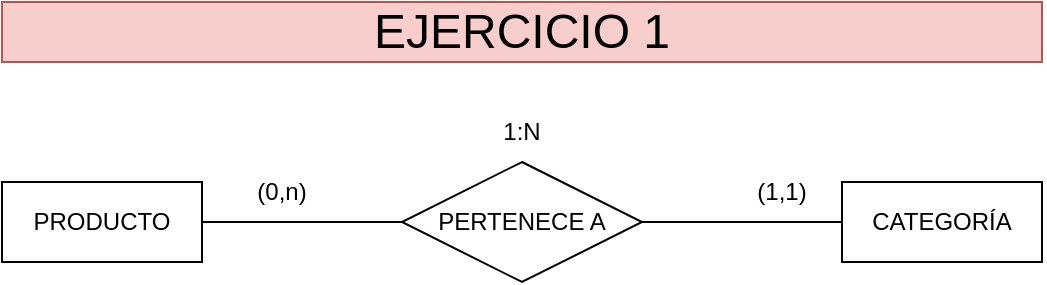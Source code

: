 <mxfile version="21.8.2" type="google" pages="10">
  <diagram id="R2lEEEUBdFMjLlhIrx00" name="Ej1">
    <mxGraphModel grid="1" page="1" gridSize="10" guides="1" tooltips="1" connect="1" arrows="1" fold="1" pageScale="1" pageWidth="850" pageHeight="1100" math="0" shadow="0" extFonts="Permanent Marker^https://fonts.googleapis.com/css?family=Permanent+Marker">
      <root>
        <mxCell id="0" />
        <mxCell id="1" parent="0" />
        <mxCell id="T0YzhQeVcw7gld76R3vI-1" value="PRODUCTO" style="whiteSpace=wrap;html=1;align=center;" vertex="1" parent="1">
          <mxGeometry x="80" y="100" width="100" height="40" as="geometry" />
        </mxCell>
        <mxCell id="T0YzhQeVcw7gld76R3vI-3" value="PERTENECE A" style="shape=rhombus;perimeter=rhombusPerimeter;whiteSpace=wrap;html=1;align=center;" vertex="1" parent="1">
          <mxGeometry x="280" y="90" width="120" height="60" as="geometry" />
        </mxCell>
        <mxCell id="T0YzhQeVcw7gld76R3vI-6" value="" style="endArrow=none;html=1;rounded=0;exitX=1;exitY=0.5;exitDx=0;exitDy=0;entryX=0;entryY=0.5;entryDx=0;entryDy=0;" edge="1" parent="1" source="T0YzhQeVcw7gld76R3vI-1" target="T0YzhQeVcw7gld76R3vI-3">
          <mxGeometry relative="1" as="geometry">
            <mxPoint x="300" y="240" as="sourcePoint" />
            <mxPoint x="460" y="240" as="targetPoint" />
          </mxGeometry>
        </mxCell>
        <mxCell id="T0YzhQeVcw7gld76R3vI-7" value="" style="endArrow=none;html=1;rounded=0;" edge="1" parent="1" source="T0YzhQeVcw7gld76R3vI-4">
          <mxGeometry relative="1" as="geometry">
            <mxPoint x="400" y="120" as="sourcePoint" />
            <mxPoint x="560" y="120" as="targetPoint" />
          </mxGeometry>
        </mxCell>
        <mxCell id="T0YzhQeVcw7gld76R3vI-9" value="" style="endArrow=none;html=1;rounded=0;" edge="1" parent="1" target="T0YzhQeVcw7gld76R3vI-4">
          <mxGeometry relative="1" as="geometry">
            <mxPoint x="400" y="120" as="sourcePoint" />
            <mxPoint x="560" y="120" as="targetPoint" />
          </mxGeometry>
        </mxCell>
        <mxCell id="T0YzhQeVcw7gld76R3vI-4" value="CATEGORÍA" style="whiteSpace=wrap;html=1;align=center;" vertex="1" parent="1">
          <mxGeometry x="500" y="100" width="100" height="40" as="geometry" />
        </mxCell>
        <mxCell id="T0YzhQeVcw7gld76R3vI-11" value="(0,n)" style="text;html=1;strokeColor=none;fillColor=none;align=center;verticalAlign=middle;whiteSpace=wrap;rounded=0;" vertex="1" parent="1">
          <mxGeometry x="190" y="90" width="60" height="30" as="geometry" />
        </mxCell>
        <mxCell id="T0YzhQeVcw7gld76R3vI-12" value="(1,1)" style="text;html=1;strokeColor=none;fillColor=none;align=center;verticalAlign=middle;whiteSpace=wrap;rounded=0;" vertex="1" parent="1">
          <mxGeometry x="440" y="90" width="60" height="30" as="geometry" />
        </mxCell>
        <mxCell id="T0YzhQeVcw7gld76R3vI-13" value="1:N" style="text;html=1;strokeColor=none;fillColor=none;align=center;verticalAlign=middle;whiteSpace=wrap;rounded=0;" vertex="1" parent="1">
          <mxGeometry x="310" y="60" width="60" height="30" as="geometry" />
        </mxCell>
        <mxCell id="T0YzhQeVcw7gld76R3vI-14" value="EJERCICIO 1" style="text;html=1;strokeColor=#b85450;fillColor=#f8cecc;align=center;verticalAlign=middle;whiteSpace=wrap;rounded=0;fontSize=24;labelBackgroundColor=none;" vertex="1" parent="1">
          <mxGeometry x="80" y="10" width="520" height="30" as="geometry" />
        </mxCell>
      </root>
    </mxGraphModel>
  </diagram>
  <diagram id="kf1LBM9fdDloio4_IeNk" name="Ej2">
    <mxGraphModel grid="1" page="1" gridSize="10" guides="1" tooltips="1" connect="1" arrows="1" fold="1" pageScale="1" pageWidth="827" pageHeight="1169" math="0" shadow="0">
      <root>
        <mxCell id="0" />
        <mxCell id="1" parent="0" />
        <mxCell id="PEol_CTeVpzqgmb5g38t-1" value="PÁGINA WEB" style="whiteSpace=wrap;html=1;align=center;" vertex="1" parent="1">
          <mxGeometry x="80" y="100" width="100" height="40" as="geometry" />
        </mxCell>
        <mxCell id="PEol_CTeVpzqgmb5g38t-2" value="CONTIENE" style="shape=rhombus;perimeter=rhombusPerimeter;whiteSpace=wrap;html=1;align=center;" vertex="1" parent="1">
          <mxGeometry x="280" y="90" width="120" height="60" as="geometry" />
        </mxCell>
        <mxCell id="PEol_CTeVpzqgmb5g38t-3" value="" style="endArrow=none;html=1;rounded=0;exitX=1;exitY=0.5;exitDx=0;exitDy=0;entryX=0;entryY=0.5;entryDx=0;entryDy=0;" edge="1" parent="1" source="PEol_CTeVpzqgmb5g38t-1" target="PEol_CTeVpzqgmb5g38t-2">
          <mxGeometry relative="1" as="geometry">
            <mxPoint x="300" y="240" as="sourcePoint" />
            <mxPoint x="460" y="240" as="targetPoint" />
          </mxGeometry>
        </mxCell>
        <mxCell id="PEol_CTeVpzqgmb5g38t-4" value="" style="endArrow=none;html=1;rounded=0;" edge="1" parent="1" source="PEol_CTeVpzqgmb5g38t-6">
          <mxGeometry relative="1" as="geometry">
            <mxPoint x="400" y="120" as="sourcePoint" />
            <mxPoint x="560" y="120" as="targetPoint" />
          </mxGeometry>
        </mxCell>
        <mxCell id="PEol_CTeVpzqgmb5g38t-5" value="" style="endArrow=none;html=1;rounded=0;" edge="1" parent="1" target="PEol_CTeVpzqgmb5g38t-6">
          <mxGeometry relative="1" as="geometry">
            <mxPoint x="400" y="120" as="sourcePoint" />
            <mxPoint x="560" y="120" as="targetPoint" />
          </mxGeometry>
        </mxCell>
        <mxCell id="PEol_CTeVpzqgmb5g38t-6" value="CONTROL" style="whiteSpace=wrap;html=1;align=center;" vertex="1" parent="1">
          <mxGeometry x="500" y="100" width="100" height="40" as="geometry" />
        </mxCell>
        <mxCell id="PEol_CTeVpzqgmb5g38t-7" value="(0,n)" style="text;html=1;strokeColor=none;fillColor=none;align=center;verticalAlign=middle;whiteSpace=wrap;rounded=0;" vertex="1" parent="1">
          <mxGeometry x="190" y="90" width="60" height="30" as="geometry" />
        </mxCell>
        <mxCell id="PEol_CTeVpzqgmb5g38t-8" value="(1, n)" style="text;html=1;strokeColor=none;fillColor=none;align=center;verticalAlign=middle;whiteSpace=wrap;rounded=0;" vertex="1" parent="1">
          <mxGeometry x="440" y="90" width="60" height="30" as="geometry" />
        </mxCell>
        <mxCell id="PEol_CTeVpzqgmb5g38t-9" value="N:M" style="text;html=1;strokeColor=none;fillColor=none;align=center;verticalAlign=middle;whiteSpace=wrap;rounded=0;" vertex="1" parent="1">
          <mxGeometry x="310" y="60" width="60" height="30" as="geometry" />
        </mxCell>
        <mxCell id="PEol_CTeVpzqgmb5g38t-10" value="EJERCICIO 2" style="text;html=1;strokeColor=#b85450;fillColor=#f8cecc;align=center;verticalAlign=middle;whiteSpace=wrap;rounded=0;fontSize=24;labelBackgroundColor=none;" vertex="1" parent="1">
          <mxGeometry x="80" y="10" width="520" height="30" as="geometry" />
        </mxCell>
      </root>
    </mxGraphModel>
  </diagram>
  <diagram name="Ej3" id="khN6Kx_j2gtt58QklNHD">
    <mxGraphModel grid="1" page="1" gridSize="10" guides="1" tooltips="1" connect="1" arrows="1" fold="1" pageScale="1" pageWidth="827" pageHeight="1169" math="0" shadow="0">
      <root>
        <mxCell id="RSZ0ovc7D0KrbSbEjVGP-0" />
        <mxCell id="RSZ0ovc7D0KrbSbEjVGP-1" parent="RSZ0ovc7D0KrbSbEjVGP-0" />
        <mxCell id="RSZ0ovc7D0KrbSbEjVGP-2" value="CLIENTE" style="whiteSpace=wrap;html=1;align=center;" vertex="1" parent="RSZ0ovc7D0KrbSbEjVGP-1">
          <mxGeometry x="80" y="100" width="100" height="40" as="geometry" />
        </mxCell>
        <mxCell id="RSZ0ovc7D0KrbSbEjVGP-3" value="ES &lt;br&gt;REPRESENTADO" style="shape=rhombus;perimeter=rhombusPerimeter;whiteSpace=wrap;html=1;align=center;" vertex="1" parent="RSZ0ovc7D0KrbSbEjVGP-1">
          <mxGeometry x="240" y="90" width="140" height="60" as="geometry" />
        </mxCell>
        <mxCell id="RSZ0ovc7D0KrbSbEjVGP-4" value="" style="endArrow=none;html=1;rounded=0;exitX=1;exitY=0.5;exitDx=0;exitDy=0;entryX=0;entryY=0.5;entryDx=0;entryDy=0;" edge="1" parent="RSZ0ovc7D0KrbSbEjVGP-1" source="RSZ0ovc7D0KrbSbEjVGP-2" target="RSZ0ovc7D0KrbSbEjVGP-3">
          <mxGeometry relative="1" as="geometry">
            <mxPoint x="300" y="240" as="sourcePoint" />
            <mxPoint x="460" y="240" as="targetPoint" />
          </mxGeometry>
        </mxCell>
        <mxCell id="RSZ0ovc7D0KrbSbEjVGP-5" value="" style="endArrow=none;html=1;rounded=0;" edge="1" parent="RSZ0ovc7D0KrbSbEjVGP-1" source="RSZ0ovc7D0KrbSbEjVGP-7">
          <mxGeometry relative="1" as="geometry">
            <mxPoint x="360" y="120" as="sourcePoint" />
            <mxPoint x="520" y="120" as="targetPoint" />
          </mxGeometry>
        </mxCell>
        <mxCell id="RSZ0ovc7D0KrbSbEjVGP-6" value="" style="endArrow=none;html=1;rounded=0;" edge="1" parent="RSZ0ovc7D0KrbSbEjVGP-1" target="RSZ0ovc7D0KrbSbEjVGP-7">
          <mxGeometry relative="1" as="geometry">
            <mxPoint x="380" y="120" as="sourcePoint" />
            <mxPoint x="520" y="120" as="targetPoint" />
          </mxGeometry>
        </mxCell>
        <mxCell id="RSZ0ovc7D0KrbSbEjVGP-7" value="REPRESENTANTE" style="whiteSpace=wrap;html=1;align=center;" vertex="1" parent="RSZ0ovc7D0KrbSbEjVGP-1">
          <mxGeometry x="465" y="100" width="130" height="40" as="geometry" />
        </mxCell>
        <mxCell id="RSZ0ovc7D0KrbSbEjVGP-8" value="(0,n)" style="text;html=1;strokeColor=none;fillColor=none;align=center;verticalAlign=middle;whiteSpace=wrap;rounded=0;" vertex="1" parent="RSZ0ovc7D0KrbSbEjVGP-1">
          <mxGeometry x="180" y="90" width="60" height="30" as="geometry" />
        </mxCell>
        <mxCell id="RSZ0ovc7D0KrbSbEjVGP-9" value="(1,1)" style="text;html=1;strokeColor=none;fillColor=none;align=center;verticalAlign=middle;whiteSpace=wrap;rounded=0;" vertex="1" parent="RSZ0ovc7D0KrbSbEjVGP-1">
          <mxGeometry x="414" y="90" width="60" height="30" as="geometry" />
        </mxCell>
        <mxCell id="RSZ0ovc7D0KrbSbEjVGP-10" value="1:N" style="text;html=1;strokeColor=none;fillColor=none;align=center;verticalAlign=middle;whiteSpace=wrap;rounded=0;" vertex="1" parent="RSZ0ovc7D0KrbSbEjVGP-1">
          <mxGeometry x="280" y="60" width="60" height="30" as="geometry" />
        </mxCell>
        <mxCell id="RSZ0ovc7D0KrbSbEjVGP-11" value="EJERCICIO 3" style="text;html=1;strokeColor=#b85450;fillColor=#f8cecc;align=center;verticalAlign=middle;whiteSpace=wrap;rounded=0;fontSize=24;labelBackgroundColor=none;" vertex="1" parent="RSZ0ovc7D0KrbSbEjVGP-1">
          <mxGeometry x="80" y="10" width="520" height="30" as="geometry" />
        </mxCell>
        <mxCell id="1UkT6gYwrXLB6jSdkRjY-0" value="REALIZA" style="shape=rhombus;perimeter=rhombusPerimeter;whiteSpace=wrap;html=1;align=center;" vertex="1" parent="RSZ0ovc7D0KrbSbEjVGP-1">
          <mxGeometry x="350" y="200" width="140" height="60" as="geometry" />
        </mxCell>
        <mxCell id="1UkT6gYwrXLB6jSdkRjY-3" value="" style="endArrow=none;html=1;rounded=0;exitX=0.5;exitY=1;exitDx=0;exitDy=0;entryX=0.5;entryY=0;entryDx=0;entryDy=0;" edge="1" parent="RSZ0ovc7D0KrbSbEjVGP-1" source="RSZ0ovc7D0KrbSbEjVGP-7" target="1UkT6gYwrXLB6jSdkRjY-0">
          <mxGeometry relative="1" as="geometry">
            <mxPoint x="260" y="240" as="sourcePoint" />
            <mxPoint x="420" y="240" as="targetPoint" />
          </mxGeometry>
        </mxCell>
        <mxCell id="1UkT6gYwrXLB6jSdkRjY-4" value="PEDIDO" style="whiteSpace=wrap;html=1;align=center;" vertex="1" parent="RSZ0ovc7D0KrbSbEjVGP-1">
          <mxGeometry x="370" y="330" width="100" height="40" as="geometry" />
        </mxCell>
        <mxCell id="1UkT6gYwrXLB6jSdkRjY-5" value="" style="endArrow=none;html=1;rounded=0;exitX=0.5;exitY=1;exitDx=0;exitDy=0;entryX=0.5;entryY=0;entryDx=0;entryDy=0;" edge="1" parent="RSZ0ovc7D0KrbSbEjVGP-1" source="1UkT6gYwrXLB6jSdkRjY-0" target="1UkT6gYwrXLB6jSdkRjY-4">
          <mxGeometry relative="1" as="geometry">
            <mxPoint x="540" y="150" as="sourcePoint" />
            <mxPoint x="540" y="210" as="targetPoint" />
          </mxGeometry>
        </mxCell>
        <mxCell id="1UkT6gYwrXLB6jSdkRjY-6" value="PERTENECE" style="shape=rhombus;perimeter=rhombusPerimeter;whiteSpace=wrap;html=1;align=center;" vertex="1" parent="RSZ0ovc7D0KrbSbEjVGP-1">
          <mxGeometry x="570" y="200" width="140" height="60" as="geometry" />
        </mxCell>
        <mxCell id="1UkT6gYwrXLB6jSdkRjY-7" value="" style="endArrow=none;html=1;rounded=0;entryX=0.5;entryY=0;entryDx=0;entryDy=0;" edge="1" parent="RSZ0ovc7D0KrbSbEjVGP-1" target="1UkT6gYwrXLB6jSdkRjY-6">
          <mxGeometry relative="1" as="geometry">
            <mxPoint x="530" y="140" as="sourcePoint" />
            <mxPoint x="430" y="210" as="targetPoint" />
          </mxGeometry>
        </mxCell>
        <mxCell id="1UkT6gYwrXLB6jSdkRjY-8" value="ZONA" style="whiteSpace=wrap;html=1;align=center;" vertex="1" parent="RSZ0ovc7D0KrbSbEjVGP-1">
          <mxGeometry x="590" y="330" width="100" height="40" as="geometry" />
        </mxCell>
        <mxCell id="1UkT6gYwrXLB6jSdkRjY-9" value="" style="endArrow=none;html=1;rounded=0;exitX=0.5;exitY=1;exitDx=0;exitDy=0;entryX=0.5;entryY=0;entryDx=0;entryDy=0;" edge="1" parent="RSZ0ovc7D0KrbSbEjVGP-1" source="1UkT6gYwrXLB6jSdkRjY-6" target="1UkT6gYwrXLB6jSdkRjY-8">
          <mxGeometry relative="1" as="geometry">
            <mxPoint x="430" y="270" as="sourcePoint" />
            <mxPoint x="430" y="340" as="targetPoint" />
          </mxGeometry>
        </mxCell>
        <mxCell id="1UkT6gYwrXLB6jSdkRjY-10" value="(1,1)" style="text;html=1;strokeColor=none;fillColor=none;align=center;verticalAlign=middle;whiteSpace=wrap;rounded=0;" vertex="1" parent="RSZ0ovc7D0KrbSbEjVGP-1">
          <mxGeometry x="430" y="140" width="60" height="30" as="geometry" />
        </mxCell>
        <mxCell id="1UkT6gYwrXLB6jSdkRjY-11" value="(1,1)" style="text;html=1;strokeColor=none;fillColor=none;align=center;verticalAlign=middle;whiteSpace=wrap;rounded=0;" vertex="1" parent="RSZ0ovc7D0KrbSbEjVGP-1">
          <mxGeometry x="590" y="140" width="60" height="30" as="geometry" />
        </mxCell>
        <mxCell id="1UkT6gYwrXLB6jSdkRjY-12" value="(1,1)" style="text;html=1;strokeColor=none;fillColor=none;align=center;verticalAlign=middle;whiteSpace=wrap;rounded=0;" vertex="1" parent="RSZ0ovc7D0KrbSbEjVGP-1">
          <mxGeometry x="640" y="290" width="60" height="30" as="geometry" />
        </mxCell>
        <mxCell id="1UkT6gYwrXLB6jSdkRjY-13" value="(0,n)" style="text;html=1;strokeColor=none;fillColor=none;align=center;verticalAlign=middle;whiteSpace=wrap;rounded=0;" vertex="1" parent="RSZ0ovc7D0KrbSbEjVGP-1">
          <mxGeometry x="410" y="290" width="60" height="30" as="geometry" />
        </mxCell>
        <mxCell id="1UkT6gYwrXLB6jSdkRjY-14" value="1:N" style="text;html=1;strokeColor=none;fillColor=none;align=center;verticalAlign=middle;whiteSpace=wrap;rounded=0;" vertex="1" parent="RSZ0ovc7D0KrbSbEjVGP-1">
          <mxGeometry x="360" y="180" width="60" height="30" as="geometry" />
        </mxCell>
        <mxCell id="1UkT6gYwrXLB6jSdkRjY-15" value="1:1" style="text;html=1;strokeColor=none;fillColor=none;align=center;verticalAlign=middle;whiteSpace=wrap;rounded=0;" vertex="1" parent="RSZ0ovc7D0KrbSbEjVGP-1">
          <mxGeometry x="630" y="180" width="60" height="30" as="geometry" />
        </mxCell>
        <mxCell id="1UkT6gYwrXLB6jSdkRjY-16" value="CLIENTE" style="whiteSpace=wrap;html=1;align=center;" vertex="1" parent="RSZ0ovc7D0KrbSbEjVGP-1">
          <mxGeometry x="80" y="545" width="100" height="40" as="geometry" />
        </mxCell>
        <mxCell id="1UkT6gYwrXLB6jSdkRjY-17" value="ES &lt;br&gt;REPRESENTADO" style="shape=rhombus;perimeter=rhombusPerimeter;whiteSpace=wrap;html=1;align=center;" vertex="1" parent="RSZ0ovc7D0KrbSbEjVGP-1">
          <mxGeometry x="60" y="650" width="140" height="60" as="geometry" />
        </mxCell>
        <mxCell id="1UkT6gYwrXLB6jSdkRjY-18" value="" style="endArrow=none;html=1;rounded=0;entryX=0.5;entryY=0;entryDx=0;entryDy=0;exitX=0.5;exitY=1;exitDx=0;exitDy=0;" edge="1" parent="RSZ0ovc7D0KrbSbEjVGP-1" source="1UkT6gYwrXLB6jSdkRjY-16" target="1UkT6gYwrXLB6jSdkRjY-17">
          <mxGeometry relative="1" as="geometry">
            <mxPoint x="125" y="600" as="sourcePoint" />
            <mxPoint x="455" y="650" as="targetPoint" />
          </mxGeometry>
        </mxCell>
        <mxCell id="1UkT6gYwrXLB6jSdkRjY-21" value="REPRESENTANTE" style="whiteSpace=wrap;html=1;align=center;" vertex="1" parent="RSZ0ovc7D0KrbSbEjVGP-1">
          <mxGeometry x="65" y="770" width="130" height="40" as="geometry" />
        </mxCell>
        <mxCell id="1UkT6gYwrXLB6jSdkRjY-22" value="(0,n)" style="text;html=1;strokeColor=none;fillColor=none;align=center;verticalAlign=middle;whiteSpace=wrap;rounded=0;" vertex="1" parent="RSZ0ovc7D0KrbSbEjVGP-1">
          <mxGeometry x="120" y="590" width="60" height="30" as="geometry" />
        </mxCell>
        <mxCell id="1UkT6gYwrXLB6jSdkRjY-23" value="(1,1)" style="text;html=1;strokeColor=none;fillColor=none;align=center;verticalAlign=middle;whiteSpace=wrap;rounded=0;" vertex="1" parent="RSZ0ovc7D0KrbSbEjVGP-1">
          <mxGeometry x="120" y="740" width="60" height="30" as="geometry" />
        </mxCell>
        <mxCell id="1UkT6gYwrXLB6jSdkRjY-25" value="REALIZA" style="shape=rhombus;perimeter=rhombusPerimeter;whiteSpace=wrap;html=1;align=center;" vertex="1" parent="RSZ0ovc7D0KrbSbEjVGP-1">
          <mxGeometry x="290" y="535" width="140" height="60" as="geometry" />
        </mxCell>
        <mxCell id="1UkT6gYwrXLB6jSdkRjY-27" value="PEDIDO" style="whiteSpace=wrap;html=1;align=center;" vertex="1" parent="RSZ0ovc7D0KrbSbEjVGP-1">
          <mxGeometry x="520" y="545" width="100" height="40" as="geometry" />
        </mxCell>
        <mxCell id="1UkT6gYwrXLB6jSdkRjY-28" value="" style="endArrow=none;html=1;rounded=0;entryX=0;entryY=0.5;entryDx=0;entryDy=0;exitX=1;exitY=0.5;exitDx=0;exitDy=0;" edge="1" parent="RSZ0ovc7D0KrbSbEjVGP-1" source="1UkT6gYwrXLB6jSdkRjY-25" target="1UkT6gYwrXLB6jSdkRjY-27">
          <mxGeometry relative="1" as="geometry">
            <mxPoint x="490" y="565" as="sourcePoint" />
            <mxPoint x="535" y="620" as="targetPoint" />
          </mxGeometry>
        </mxCell>
        <mxCell id="1UkT6gYwrXLB6jSdkRjY-29" value="PERTENECE" style="shape=rhombus;perimeter=rhombusPerimeter;whiteSpace=wrap;html=1;align=center;" vertex="1" parent="RSZ0ovc7D0KrbSbEjVGP-1">
          <mxGeometry x="290" y="760" width="140" height="60" as="geometry" />
        </mxCell>
        <mxCell id="1UkT6gYwrXLB6jSdkRjY-31" value="ZONA" style="whiteSpace=wrap;html=1;align=center;" vertex="1" parent="RSZ0ovc7D0KrbSbEjVGP-1">
          <mxGeometry x="520" y="770" width="100" height="40" as="geometry" />
        </mxCell>
        <mxCell id="1UkT6gYwrXLB6jSdkRjY-32" value="" style="endArrow=none;html=1;rounded=0;exitX=1;exitY=0.5;exitDx=0;exitDy=0;entryX=0;entryY=0.5;entryDx=0;entryDy=0;" edge="1" parent="RSZ0ovc7D0KrbSbEjVGP-1" source="1UkT6gYwrXLB6jSdkRjY-29" target="1UkT6gYwrXLB6jSdkRjY-31">
          <mxGeometry relative="1" as="geometry">
            <mxPoint x="425" y="680" as="sourcePoint" />
            <mxPoint x="425" y="750" as="targetPoint" />
            <Array as="points">
              <mxPoint x="480" y="790" />
            </Array>
          </mxGeometry>
        </mxCell>
        <mxCell id="1UkT6gYwrXLB6jSdkRjY-35" value="(1,1)" style="text;html=1;strokeColor=none;fillColor=none;align=center;verticalAlign=middle;whiteSpace=wrap;rounded=0;" vertex="1" parent="RSZ0ovc7D0KrbSbEjVGP-1">
          <mxGeometry x="195" y="760" width="60" height="30" as="geometry" />
        </mxCell>
        <mxCell id="1UkT6gYwrXLB6jSdkRjY-36" value="(0,n)" style="text;html=1;strokeColor=none;fillColor=none;align=center;verticalAlign=middle;whiteSpace=wrap;rounded=0;" vertex="1" parent="RSZ0ovc7D0KrbSbEjVGP-1">
          <mxGeometry x="465" y="535" width="60" height="30" as="geometry" />
        </mxCell>
        <mxCell id="1UkT6gYwrXLB6jSdkRjY-41" value="" style="endArrow=none;html=1;rounded=0;exitX=0.5;exitY=1;exitDx=0;exitDy=0;entryX=0.5;entryY=0;entryDx=0;entryDy=0;" edge="1" parent="RSZ0ovc7D0KrbSbEjVGP-1" source="1UkT6gYwrXLB6jSdkRjY-17" target="1UkT6gYwrXLB6jSdkRjY-21">
          <mxGeometry relative="1" as="geometry">
            <mxPoint x="330" y="650" as="sourcePoint" />
            <mxPoint x="490" y="650" as="targetPoint" />
          </mxGeometry>
        </mxCell>
        <mxCell id="1UkT6gYwrXLB6jSdkRjY-42" value="" style="endArrow=none;html=1;rounded=0;exitX=1;exitY=0.5;exitDx=0;exitDy=0;entryX=0;entryY=0.5;entryDx=0;entryDy=0;" edge="1" parent="RSZ0ovc7D0KrbSbEjVGP-1" source="1UkT6gYwrXLB6jSdkRjY-16" target="1UkT6gYwrXLB6jSdkRjY-25">
          <mxGeometry relative="1" as="geometry">
            <mxPoint x="210" y="564.5" as="sourcePoint" />
            <mxPoint x="340" y="565" as="targetPoint" />
          </mxGeometry>
        </mxCell>
        <mxCell id="1UkT6gYwrXLB6jSdkRjY-43" value="" style="endArrow=none;html=1;rounded=0;exitX=1;exitY=0.5;exitDx=0;exitDy=0;entryX=0;entryY=0.5;entryDx=0;entryDy=0;" edge="1" parent="RSZ0ovc7D0KrbSbEjVGP-1" source="1UkT6gYwrXLB6jSdkRjY-21" target="1UkT6gYwrXLB6jSdkRjY-29">
          <mxGeometry relative="1" as="geometry">
            <mxPoint x="450" y="800" as="sourcePoint" />
            <mxPoint x="530" y="800" as="targetPoint" />
            <Array as="points" />
          </mxGeometry>
        </mxCell>
        <mxCell id="1UkT6gYwrXLB6jSdkRjY-44" value="(1,1)" style="text;html=1;strokeColor=none;fillColor=none;align=center;verticalAlign=middle;whiteSpace=wrap;rounded=0;" vertex="1" parent="RSZ0ovc7D0KrbSbEjVGP-1">
          <mxGeometry x="180" y="535" width="60" height="30" as="geometry" />
        </mxCell>
        <mxCell id="1UkT6gYwrXLB6jSdkRjY-45" value="1:N" style="text;html=1;strokeColor=none;fillColor=none;align=center;verticalAlign=middle;whiteSpace=wrap;rounded=0;" vertex="1" parent="RSZ0ovc7D0KrbSbEjVGP-1">
          <mxGeometry x="330" y="500" width="60" height="30" as="geometry" />
        </mxCell>
        <mxCell id="1UkT6gYwrXLB6jSdkRjY-46" value="(1,1)" style="text;html=1;strokeColor=none;fillColor=none;align=center;verticalAlign=middle;whiteSpace=wrap;rounded=0;" vertex="1" parent="RSZ0ovc7D0KrbSbEjVGP-1">
          <mxGeometry x="465" y="760" width="60" height="30" as="geometry" />
        </mxCell>
        <mxCell id="1UkT6gYwrXLB6jSdkRjY-47" value="1:1" style="text;html=1;strokeColor=none;fillColor=none;align=center;verticalAlign=middle;whiteSpace=wrap;rounded=0;" vertex="1" parent="RSZ0ovc7D0KrbSbEjVGP-1">
          <mxGeometry x="330" y="730" width="60" height="30" as="geometry" />
        </mxCell>
        <mxCell id="1UkT6gYwrXLB6jSdkRjY-48" value="1:N" style="text;html=1;strokeColor=none;fillColor=none;align=center;verticalAlign=middle;whiteSpace=wrap;rounded=0;" vertex="1" parent="RSZ0ovc7D0KrbSbEjVGP-1">
          <mxGeometry x="140" y="640" width="60" height="30" as="geometry" />
        </mxCell>
        <mxCell id="wlfEf3jkZXrevp6y-ipl-0" value="La entidad PEDIDO puede tratarse como entidad débil" style="text;html=1;strokeColor=none;fillColor=none;align=center;verticalAlign=middle;whiteSpace=wrap;rounded=0;" vertex="1" parent="RSZ0ovc7D0KrbSbEjVGP-1">
          <mxGeometry x="650" y="545" width="130" height="45" as="geometry" />
        </mxCell>
      </root>
    </mxGraphModel>
  </diagram>
  <diagram name="Ej4" id="DFEgJN-390sdosjrdfW9">
    <mxGraphModel grid="1" page="1" gridSize="10" guides="1" tooltips="1" connect="1" arrows="1" fold="1" pageScale="1" pageWidth="827" pageHeight="1169" math="0" shadow="0">
      <root>
        <mxCell id="ih4DTbiYYAq2EjwT_oPf-0" />
        <mxCell id="ih4DTbiYYAq2EjwT_oPf-1" parent="ih4DTbiYYAq2EjwT_oPf-0" />
        <mxCell id="ih4DTbiYYAq2EjwT_oPf-2" value="ESCRITOR" style="whiteSpace=wrap;html=1;align=center;" vertex="1" parent="ih4DTbiYYAq2EjwT_oPf-1">
          <mxGeometry x="80" y="100" width="100" height="40" as="geometry" />
        </mxCell>
        <mxCell id="ih4DTbiYYAq2EjwT_oPf-3" value="ESCRIBE" style="shape=rhombus;perimeter=rhombusPerimeter;whiteSpace=wrap;html=1;align=center;" vertex="1" parent="ih4DTbiYYAq2EjwT_oPf-1">
          <mxGeometry x="280" y="90" width="120" height="60" as="geometry" />
        </mxCell>
        <mxCell id="ih4DTbiYYAq2EjwT_oPf-4" value="" style="endArrow=none;html=1;rounded=0;exitX=1;exitY=0.5;exitDx=0;exitDy=0;entryX=0;entryY=0.5;entryDx=0;entryDy=0;" edge="1" parent="ih4DTbiYYAq2EjwT_oPf-1" source="ih4DTbiYYAq2EjwT_oPf-2" target="ih4DTbiYYAq2EjwT_oPf-3">
          <mxGeometry relative="1" as="geometry">
            <mxPoint x="300" y="240" as="sourcePoint" />
            <mxPoint x="460" y="240" as="targetPoint" />
          </mxGeometry>
        </mxCell>
        <mxCell id="ih4DTbiYYAq2EjwT_oPf-5" value="" style="endArrow=none;html=1;rounded=0;" edge="1" parent="ih4DTbiYYAq2EjwT_oPf-1" source="ih4DTbiYYAq2EjwT_oPf-7">
          <mxGeometry relative="1" as="geometry">
            <mxPoint x="400" y="120" as="sourcePoint" />
            <mxPoint x="560" y="120" as="targetPoint" />
          </mxGeometry>
        </mxCell>
        <mxCell id="ih4DTbiYYAq2EjwT_oPf-6" value="" style="endArrow=none;html=1;rounded=0;" edge="1" parent="ih4DTbiYYAq2EjwT_oPf-1" target="ih4DTbiYYAq2EjwT_oPf-7">
          <mxGeometry relative="1" as="geometry">
            <mxPoint x="400" y="120" as="sourcePoint" />
            <mxPoint x="560" y="120" as="targetPoint" />
          </mxGeometry>
        </mxCell>
        <mxCell id="ih4DTbiYYAq2EjwT_oPf-7" value="LIBRO" style="whiteSpace=wrap;html=1;align=center;" vertex="1" parent="ih4DTbiYYAq2EjwT_oPf-1">
          <mxGeometry x="500" y="100" width="100" height="40" as="geometry" />
        </mxCell>
        <mxCell id="ih4DTbiYYAq2EjwT_oPf-8" value="(1,1)" style="text;html=1;strokeColor=none;fillColor=none;align=center;verticalAlign=middle;whiteSpace=wrap;rounded=0;" vertex="1" parent="ih4DTbiYYAq2EjwT_oPf-1">
          <mxGeometry x="190" y="90" width="60" height="30" as="geometry" />
        </mxCell>
        <mxCell id="ih4DTbiYYAq2EjwT_oPf-9" value="(0, n)" style="text;html=1;strokeColor=none;fillColor=none;align=center;verticalAlign=middle;whiteSpace=wrap;rounded=0;" vertex="1" parent="ih4DTbiYYAq2EjwT_oPf-1">
          <mxGeometry x="440" y="90" width="60" height="30" as="geometry" />
        </mxCell>
        <mxCell id="ih4DTbiYYAq2EjwT_oPf-10" value="1:N" style="text;html=1;strokeColor=none;fillColor=none;align=center;verticalAlign=middle;whiteSpace=wrap;rounded=0;" vertex="1" parent="ih4DTbiYYAq2EjwT_oPf-1">
          <mxGeometry x="310" y="60" width="60" height="30" as="geometry" />
        </mxCell>
        <mxCell id="ih4DTbiYYAq2EjwT_oPf-11" value="EJERCICIO 4" style="text;html=1;strokeColor=#b85450;fillColor=#f8cecc;align=center;verticalAlign=middle;whiteSpace=wrap;rounded=0;fontSize=24;labelBackgroundColor=none;" vertex="1" parent="ih4DTbiYYAq2EjwT_oPf-1">
          <mxGeometry x="80" y="10" width="520" height="30" as="geometry" />
        </mxCell>
        <mxCell id="4DcV_PK8hgwjQmlzs4U6-0" value="La entidad LIBRO puede tratarse como entidad débil" style="text;html=1;strokeColor=none;fillColor=none;align=center;verticalAlign=middle;whiteSpace=wrap;rounded=0;" vertex="1" parent="ih4DTbiYYAq2EjwT_oPf-1">
          <mxGeometry x="620" y="105" width="130" height="45" as="geometry" />
        </mxCell>
      </root>
    </mxGraphModel>
  </diagram>
  <diagram name="eJ5" id="-MuDDXA1b1zQKcJMNyPf">
    <mxGraphModel grid="1" page="1" gridSize="10" guides="1" tooltips="1" connect="1" arrows="1" fold="1" pageScale="1" pageWidth="827" pageHeight="1169" math="0" shadow="0">
      <root>
        <mxCell id="tL7n0SuOE9fDsz2439gx-0" />
        <mxCell id="tL7n0SuOE9fDsz2439gx-1" parent="tL7n0SuOE9fDsz2439gx-0" />
        <mxCell id="tL7n0SuOE9fDsz2439gx-2" value="HOMBRE" style="whiteSpace=wrap;html=1;align=center;" vertex="1" parent="tL7n0SuOE9fDsz2439gx-1">
          <mxGeometry x="80" y="100" width="100" height="40" as="geometry" />
        </mxCell>
        <mxCell id="tL7n0SuOE9fDsz2439gx-3" value="SE CASA CON" style="shape=rhombus;perimeter=rhombusPerimeter;whiteSpace=wrap;html=1;align=center;" vertex="1" parent="tL7n0SuOE9fDsz2439gx-1">
          <mxGeometry x="280" y="90" width="120" height="60" as="geometry" />
        </mxCell>
        <mxCell id="tL7n0SuOE9fDsz2439gx-4" value="" style="endArrow=none;html=1;rounded=0;exitX=1;exitY=0.5;exitDx=0;exitDy=0;entryX=0;entryY=0.5;entryDx=0;entryDy=0;" edge="1" parent="tL7n0SuOE9fDsz2439gx-1" source="tL7n0SuOE9fDsz2439gx-2" target="tL7n0SuOE9fDsz2439gx-3">
          <mxGeometry relative="1" as="geometry">
            <mxPoint x="300" y="240" as="sourcePoint" />
            <mxPoint x="460" y="240" as="targetPoint" />
          </mxGeometry>
        </mxCell>
        <mxCell id="tL7n0SuOE9fDsz2439gx-5" value="" style="endArrow=none;html=1;rounded=0;" edge="1" parent="tL7n0SuOE9fDsz2439gx-1" source="tL7n0SuOE9fDsz2439gx-7">
          <mxGeometry relative="1" as="geometry">
            <mxPoint x="400" y="120" as="sourcePoint" />
            <mxPoint x="560" y="120" as="targetPoint" />
          </mxGeometry>
        </mxCell>
        <mxCell id="tL7n0SuOE9fDsz2439gx-6" value="" style="endArrow=none;html=1;rounded=0;" edge="1" parent="tL7n0SuOE9fDsz2439gx-1" target="tL7n0SuOE9fDsz2439gx-7">
          <mxGeometry relative="1" as="geometry">
            <mxPoint x="400" y="120" as="sourcePoint" />
            <mxPoint x="560" y="120" as="targetPoint" />
          </mxGeometry>
        </mxCell>
        <mxCell id="tL7n0SuOE9fDsz2439gx-7" value="MUJER" style="whiteSpace=wrap;html=1;align=center;" vertex="1" parent="tL7n0SuOE9fDsz2439gx-1">
          <mxGeometry x="500" y="100" width="100" height="40" as="geometry" />
        </mxCell>
        <mxCell id="tL7n0SuOE9fDsz2439gx-8" value="(0,1)" style="text;html=1;strokeColor=none;fillColor=none;align=center;verticalAlign=middle;whiteSpace=wrap;rounded=0;" vertex="1" parent="tL7n0SuOE9fDsz2439gx-1">
          <mxGeometry x="190" y="90" width="60" height="30" as="geometry" />
        </mxCell>
        <mxCell id="tL7n0SuOE9fDsz2439gx-9" value="(0,1)" style="text;html=1;strokeColor=none;fillColor=none;align=center;verticalAlign=middle;whiteSpace=wrap;rounded=0;" vertex="1" parent="tL7n0SuOE9fDsz2439gx-1">
          <mxGeometry x="440" y="90" width="60" height="30" as="geometry" />
        </mxCell>
        <mxCell id="tL7n0SuOE9fDsz2439gx-10" value="1:1" style="text;html=1;strokeColor=none;fillColor=none;align=center;verticalAlign=middle;whiteSpace=wrap;rounded=0;" vertex="1" parent="tL7n0SuOE9fDsz2439gx-1">
          <mxGeometry x="310" y="60" width="60" height="30" as="geometry" />
        </mxCell>
        <mxCell id="tL7n0SuOE9fDsz2439gx-11" value="EJERCICIO 5. CASO A" style="text;html=1;strokeColor=#b85450;fillColor=#f8cecc;align=center;verticalAlign=middle;whiteSpace=wrap;rounded=0;fontSize=24;labelBackgroundColor=none;" vertex="1" parent="tL7n0SuOE9fDsz2439gx-1">
          <mxGeometry x="80" y="10" width="520" height="30" as="geometry" />
        </mxCell>
        <mxCell id="WWlfXiL6HQ3gIPnS1CjY-0" value="HOMBRE" style="whiteSpace=wrap;html=1;align=center;" vertex="1" parent="tL7n0SuOE9fDsz2439gx-1">
          <mxGeometry x="80" y="290" width="100" height="40" as="geometry" />
        </mxCell>
        <mxCell id="WWlfXiL6HQ3gIPnS1CjY-1" value="SE CASA CON" style="shape=rhombus;perimeter=rhombusPerimeter;whiteSpace=wrap;html=1;align=center;" vertex="1" parent="tL7n0SuOE9fDsz2439gx-1">
          <mxGeometry x="280" y="280" width="120" height="60" as="geometry" />
        </mxCell>
        <mxCell id="WWlfXiL6HQ3gIPnS1CjY-2" value="" style="endArrow=none;html=1;rounded=0;exitX=1;exitY=0.5;exitDx=0;exitDy=0;entryX=0;entryY=0.5;entryDx=0;entryDy=0;" edge="1" parent="tL7n0SuOE9fDsz2439gx-1" source="WWlfXiL6HQ3gIPnS1CjY-0" target="WWlfXiL6HQ3gIPnS1CjY-1">
          <mxGeometry relative="1" as="geometry">
            <mxPoint x="300" y="430" as="sourcePoint" />
            <mxPoint x="460" y="430" as="targetPoint" />
          </mxGeometry>
        </mxCell>
        <mxCell id="WWlfXiL6HQ3gIPnS1CjY-3" value="" style="endArrow=none;html=1;rounded=0;" edge="1" parent="tL7n0SuOE9fDsz2439gx-1" source="WWlfXiL6HQ3gIPnS1CjY-5">
          <mxGeometry relative="1" as="geometry">
            <mxPoint x="400" y="310" as="sourcePoint" />
            <mxPoint x="560" y="310" as="targetPoint" />
          </mxGeometry>
        </mxCell>
        <mxCell id="WWlfXiL6HQ3gIPnS1CjY-4" value="" style="endArrow=none;html=1;rounded=0;" edge="1" parent="tL7n0SuOE9fDsz2439gx-1" target="WWlfXiL6HQ3gIPnS1CjY-5">
          <mxGeometry relative="1" as="geometry">
            <mxPoint x="400" y="310" as="sourcePoint" />
            <mxPoint x="560" y="310" as="targetPoint" />
          </mxGeometry>
        </mxCell>
        <mxCell id="WWlfXiL6HQ3gIPnS1CjY-5" value="MUJER" style="whiteSpace=wrap;html=1;align=center;" vertex="1" parent="tL7n0SuOE9fDsz2439gx-1">
          <mxGeometry x="500" y="290" width="100" height="40" as="geometry" />
        </mxCell>
        <mxCell id="WWlfXiL6HQ3gIPnS1CjY-6" value="(0,1)" style="text;html=1;strokeColor=none;fillColor=none;align=center;verticalAlign=middle;whiteSpace=wrap;rounded=0;" vertex="1" parent="tL7n0SuOE9fDsz2439gx-1">
          <mxGeometry x="190" y="280" width="60" height="30" as="geometry" />
        </mxCell>
        <mxCell id="WWlfXiL6HQ3gIPnS1CjY-7" value="(0,n)" style="text;html=1;strokeColor=none;fillColor=none;align=center;verticalAlign=middle;whiteSpace=wrap;rounded=0;" vertex="1" parent="tL7n0SuOE9fDsz2439gx-1">
          <mxGeometry x="440" y="280" width="60" height="30" as="geometry" />
        </mxCell>
        <mxCell id="WWlfXiL6HQ3gIPnS1CjY-8" value="1:N" style="text;html=1;strokeColor=none;fillColor=none;align=center;verticalAlign=middle;whiteSpace=wrap;rounded=0;" vertex="1" parent="tL7n0SuOE9fDsz2439gx-1">
          <mxGeometry x="311" y="250" width="60" height="30" as="geometry" />
        </mxCell>
        <mxCell id="WWlfXiL6HQ3gIPnS1CjY-9" value="EJERCICIO 5. CASO B" style="text;html=1;strokeColor=#b85450;fillColor=#f8cecc;align=center;verticalAlign=middle;whiteSpace=wrap;rounded=0;fontSize=24;labelBackgroundColor=none;" vertex="1" parent="tL7n0SuOE9fDsz2439gx-1">
          <mxGeometry x="80" y="200" width="520" height="30" as="geometry" />
        </mxCell>
        <mxCell id="WWlfXiL6HQ3gIPnS1CjY-10" value="PERSONA" style="whiteSpace=wrap;html=1;align=center;" vertex="1" parent="tL7n0SuOE9fDsz2439gx-1">
          <mxGeometry x="170" y="550" width="100" height="40" as="geometry" />
        </mxCell>
        <mxCell id="WWlfXiL6HQ3gIPnS1CjY-11" value="SE CASA CON" style="shape=rhombus;perimeter=rhombusPerimeter;whiteSpace=wrap;html=1;align=center;" vertex="1" parent="tL7n0SuOE9fDsz2439gx-1">
          <mxGeometry x="350" y="540" width="120" height="60" as="geometry" />
        </mxCell>
        <mxCell id="WWlfXiL6HQ3gIPnS1CjY-12" value="" style="endArrow=none;html=1;rounded=0;exitX=1;exitY=0.5;exitDx=0;exitDy=0;entryX=0;entryY=0.5;entryDx=0;entryDy=0;" edge="1" parent="tL7n0SuOE9fDsz2439gx-1" source="WWlfXiL6HQ3gIPnS1CjY-10" target="WWlfXiL6HQ3gIPnS1CjY-11">
          <mxGeometry relative="1" as="geometry">
            <mxPoint x="300" y="620" as="sourcePoint" />
            <mxPoint x="460" y="620" as="targetPoint" />
          </mxGeometry>
        </mxCell>
        <mxCell id="WWlfXiL6HQ3gIPnS1CjY-16" value="(0,1)" style="text;html=1;strokeColor=none;fillColor=none;align=center;verticalAlign=middle;whiteSpace=wrap;rounded=0;" vertex="1" parent="tL7n0SuOE9fDsz2439gx-1">
          <mxGeometry x="260" y="540" width="60" height="30" as="geometry" />
        </mxCell>
        <mxCell id="WWlfXiL6HQ3gIPnS1CjY-19" value="EJERCICIO 5. CASO C" style="text;html=1;strokeColor=#b85450;fillColor=#f8cecc;align=center;verticalAlign=middle;whiteSpace=wrap;rounded=0;fontSize=24;labelBackgroundColor=none;" vertex="1" parent="tL7n0SuOE9fDsz2439gx-1">
          <mxGeometry x="80" y="390" width="520" height="30" as="geometry" />
        </mxCell>
        <mxCell id="WWlfXiL6HQ3gIPnS1CjY-22" style="edgeStyle=orthogonalEdgeStyle;rounded=0;orthogonalLoop=1;jettySize=auto;html=1;entryX=0.458;entryY=-0.065;entryDx=0;entryDy=0;entryPerimeter=0;endArrow=none;endFill=0;" edge="1" parent="tL7n0SuOE9fDsz2439gx-1" source="WWlfXiL6HQ3gIPnS1CjY-11" target="WWlfXiL6HQ3gIPnS1CjY-10">
          <mxGeometry relative="1" as="geometry">
            <Array as="points">
              <mxPoint x="410" y="470" />
              <mxPoint x="216" y="470" />
            </Array>
          </mxGeometry>
        </mxCell>
        <mxCell id="WWlfXiL6HQ3gIPnS1CjY-23" value="(0,1)" style="text;html=1;strokeColor=none;fillColor=none;align=center;verticalAlign=middle;whiteSpace=wrap;rounded=0;" vertex="1" parent="tL7n0SuOE9fDsz2439gx-1">
          <mxGeometry x="354" y="500" width="60" height="30" as="geometry" />
        </mxCell>
        <mxCell id="WWlfXiL6HQ3gIPnS1CjY-24" value="1:1" style="text;html=1;strokeColor=none;fillColor=none;align=center;verticalAlign=middle;whiteSpace=wrap;rounded=0;" vertex="1" parent="tL7n0SuOE9fDsz2439gx-1">
          <mxGeometry x="470" y="555" width="60" height="30" as="geometry" />
        </mxCell>
      </root>
    </mxGraphModel>
  </diagram>
  <diagram name="Ej6" id="bUyPNzfO-DyFXmtNNMZx">
    <mxGraphModel grid="1" page="1" gridSize="10" guides="1" tooltips="1" connect="1" arrows="1" fold="1" pageScale="1" pageWidth="827" pageHeight="1169" math="0" shadow="0">
      <root>
        <mxCell id="Vio4DmwIkVE1gGZnPBLQ-0" />
        <mxCell id="Vio4DmwIkVE1gGZnPBLQ-1" parent="Vio4DmwIkVE1gGZnPBLQ-0" />
        <mxCell id="Vio4DmwIkVE1gGZnPBLQ-2" value="TALLER" style="whiteSpace=wrap;html=1;align=center;" parent="Vio4DmwIkVE1gGZnPBLQ-1" vertex="1">
          <mxGeometry x="80" y="100" width="100" height="40" as="geometry" />
        </mxCell>
        <mxCell id="Vio4DmwIkVE1gGZnPBLQ-3" value="CONTRATA" style="shape=rhombus;perimeter=rhombusPerimeter;whiteSpace=wrap;html=1;align=center;" parent="Vio4DmwIkVE1gGZnPBLQ-1" vertex="1">
          <mxGeometry x="280" y="90" width="120" height="60" as="geometry" />
        </mxCell>
        <mxCell id="Vio4DmwIkVE1gGZnPBLQ-4" value="" style="endArrow=none;html=1;rounded=0;exitX=1;exitY=0.5;exitDx=0;exitDy=0;entryX=0;entryY=0.5;entryDx=0;entryDy=0;" parent="Vio4DmwIkVE1gGZnPBLQ-1" source="Vio4DmwIkVE1gGZnPBLQ-2" target="Vio4DmwIkVE1gGZnPBLQ-3" edge="1">
          <mxGeometry relative="1" as="geometry">
            <mxPoint x="300" y="240" as="sourcePoint" />
            <mxPoint x="460" y="240" as="targetPoint" />
          </mxGeometry>
        </mxCell>
        <mxCell id="Vio4DmwIkVE1gGZnPBLQ-5" value="" style="endArrow=none;html=1;rounded=0;" parent="Vio4DmwIkVE1gGZnPBLQ-1" source="Vio4DmwIkVE1gGZnPBLQ-7" edge="1">
          <mxGeometry relative="1" as="geometry">
            <mxPoint x="400" y="120" as="sourcePoint" />
            <mxPoint x="560" y="120" as="targetPoint" />
          </mxGeometry>
        </mxCell>
        <mxCell id="Vio4DmwIkVE1gGZnPBLQ-6" value="" style="endArrow=none;html=1;rounded=0;" parent="Vio4DmwIkVE1gGZnPBLQ-1" target="Vio4DmwIkVE1gGZnPBLQ-7" edge="1">
          <mxGeometry relative="1" as="geometry">
            <mxPoint x="400" y="120" as="sourcePoint" />
            <mxPoint x="560" y="120" as="targetPoint" />
          </mxGeometry>
        </mxCell>
        <mxCell id="Vio4DmwIkVE1gGZnPBLQ-7" value="MECÁNICO" style="whiteSpace=wrap;html=1;align=center;" parent="Vio4DmwIkVE1gGZnPBLQ-1" vertex="1">
          <mxGeometry x="500" y="100" width="100" height="40" as="geometry" />
        </mxCell>
        <mxCell id="Vio4DmwIkVE1gGZnPBLQ-8" value="(1,1)" style="text;html=1;strokeColor=none;fillColor=none;align=center;verticalAlign=middle;whiteSpace=wrap;rounded=0;" parent="Vio4DmwIkVE1gGZnPBLQ-1" vertex="1">
          <mxGeometry x="190" y="90" width="60" height="30" as="geometry" />
        </mxCell>
        <mxCell id="Vio4DmwIkVE1gGZnPBLQ-9" value="(0, n)" style="text;html=1;strokeColor=none;fillColor=none;align=center;verticalAlign=middle;whiteSpace=wrap;rounded=0;" parent="Vio4DmwIkVE1gGZnPBLQ-1" vertex="1">
          <mxGeometry x="440" y="90" width="60" height="30" as="geometry" />
        </mxCell>
        <mxCell id="Vio4DmwIkVE1gGZnPBLQ-10" value="1:N" style="text;html=1;strokeColor=none;fillColor=none;align=center;verticalAlign=middle;whiteSpace=wrap;rounded=0;" parent="Vio4DmwIkVE1gGZnPBLQ-1" vertex="1">
          <mxGeometry x="310" y="60" width="60" height="30" as="geometry" />
        </mxCell>
        <mxCell id="Vio4DmwIkVE1gGZnPBLQ-11" value="EJERCICIO 6" style="text;html=1;strokeColor=#b85450;fillColor=#f8cecc;align=center;verticalAlign=middle;whiteSpace=wrap;rounded=0;fontSize=24;labelBackgroundColor=none;" parent="Vio4DmwIkVE1gGZnPBLQ-1" vertex="1">
          <mxGeometry x="80" y="10" width="520" height="30" as="geometry" />
        </mxCell>
        <mxCell id="wE1y_Ft1aaPudfTeXn_R-0" value="VEHÍCULO" style="whiteSpace=wrap;html=1;align=center;" vertex="1" parent="Vio4DmwIkVE1gGZnPBLQ-1">
          <mxGeometry x="500" y="310" width="100" height="40" as="geometry" />
        </mxCell>
        <mxCell id="wE1y_Ft1aaPudfTeXn_R-3" style="edgeStyle=orthogonalEdgeStyle;rounded=0;orthogonalLoop=1;jettySize=auto;html=1;endArrow=none;endFill=0;" edge="1" parent="Vio4DmwIkVE1gGZnPBLQ-1" source="wE1y_Ft1aaPudfTeXn_R-1" target="wE1y_Ft1aaPudfTeXn_R-0">
          <mxGeometry relative="1" as="geometry" />
        </mxCell>
        <mxCell id="wE1y_Ft1aaPudfTeXn_R-1" value="REPARA" style="shape=rhombus;perimeter=rhombusPerimeter;whiteSpace=wrap;html=1;align=center;" vertex="1" parent="Vio4DmwIkVE1gGZnPBLQ-1">
          <mxGeometry x="490" y="200" width="120" height="60" as="geometry" />
        </mxCell>
        <mxCell id="wE1y_Ft1aaPudfTeXn_R-2" style="edgeStyle=orthogonalEdgeStyle;rounded=0;orthogonalLoop=1;jettySize=auto;html=1;entryX=0.496;entryY=1.116;entryDx=0;entryDy=0;entryPerimeter=0;endArrow=none;endFill=0;" edge="1" parent="Vio4DmwIkVE1gGZnPBLQ-1" source="wE1y_Ft1aaPudfTeXn_R-1" target="Vio4DmwIkVE1gGZnPBLQ-7">
          <mxGeometry relative="1" as="geometry" />
        </mxCell>
        <mxCell id="wE1y_Ft1aaPudfTeXn_R-4" value="(0, n)" style="text;html=1;strokeColor=none;fillColor=none;align=center;verticalAlign=middle;whiteSpace=wrap;rounded=0;" vertex="1" parent="Vio4DmwIkVE1gGZnPBLQ-1">
          <mxGeometry x="540" y="280" width="60" height="30" as="geometry" />
        </mxCell>
        <mxCell id="wE1y_Ft1aaPudfTeXn_R-5" value="(1,1)" style="text;html=1;strokeColor=none;fillColor=none;align=center;verticalAlign=middle;whiteSpace=wrap;rounded=0;" vertex="1" parent="Vio4DmwIkVE1gGZnPBLQ-1">
          <mxGeometry x="540" y="140" width="60" height="30" as="geometry" />
        </mxCell>
        <mxCell id="wE1y_Ft1aaPudfTeXn_R-6" value="¿Vale (0,1)?" style="text;html=1;strokeColor=none;fillColor=none;align=center;verticalAlign=middle;whiteSpace=wrap;rounded=0;" vertex="1" parent="Vio4DmwIkVE1gGZnPBLQ-1">
          <mxGeometry x="600" y="140" width="120" height="30" as="geometry" />
        </mxCell>
        <mxCell id="wE1y_Ft1aaPudfTeXn_R-7" value="1:N" style="text;html=1;strokeColor=none;fillColor=none;align=center;verticalAlign=middle;whiteSpace=wrap;rounded=0;" vertex="1" parent="Vio4DmwIkVE1gGZnPBLQ-1">
          <mxGeometry x="610" y="215" width="60" height="30" as="geometry" />
        </mxCell>
      </root>
    </mxGraphModel>
  </diagram>
  <diagram name="Ej7" id="whBdLqgh2Q9DBT_Swa5-">
    <mxGraphModel grid="1" page="1" gridSize="10" guides="1" tooltips="1" connect="1" arrows="1" fold="1" pageScale="1" pageWidth="827" pageHeight="1169" math="0" shadow="0">
      <root>
        <mxCell id="T7aCCGg7to5vIEl1Binw-0" />
        <mxCell id="T7aCCGg7to5vIEl1Binw-1" parent="T7aCCGg7to5vIEl1Binw-0" />
        <mxCell id="T7aCCGg7to5vIEl1Binw-2" value="VETERINARIO" style="whiteSpace=wrap;html=1;align=center;" parent="T7aCCGg7to5vIEl1Binw-1" vertex="1">
          <mxGeometry x="80" y="100" width="100" height="40" as="geometry" />
        </mxCell>
        <mxCell id="T7aCCGg7to5vIEl1Binw-3" value="RECETA" style="shape=rhombus;perimeter=rhombusPerimeter;whiteSpace=wrap;html=1;align=center;" parent="T7aCCGg7to5vIEl1Binw-1" vertex="1">
          <mxGeometry x="280" y="90" width="120" height="60" as="geometry" />
        </mxCell>
        <mxCell id="T7aCCGg7to5vIEl1Binw-4" value="" style="endArrow=none;html=1;rounded=0;exitX=1;exitY=0.5;exitDx=0;exitDy=0;entryX=0;entryY=0.5;entryDx=0;entryDy=0;" parent="T7aCCGg7to5vIEl1Binw-1" source="T7aCCGg7to5vIEl1Binw-2" target="T7aCCGg7to5vIEl1Binw-3" edge="1">
          <mxGeometry relative="1" as="geometry">
            <mxPoint x="300" y="240" as="sourcePoint" />
            <mxPoint x="460" y="240" as="targetPoint" />
          </mxGeometry>
        </mxCell>
        <mxCell id="T7aCCGg7to5vIEl1Binw-5" value="" style="endArrow=none;html=1;rounded=0;" parent="T7aCCGg7to5vIEl1Binw-1" source="T7aCCGg7to5vIEl1Binw-7" edge="1">
          <mxGeometry relative="1" as="geometry">
            <mxPoint x="400" y="120" as="sourcePoint" />
            <mxPoint x="560" y="120" as="targetPoint" />
          </mxGeometry>
        </mxCell>
        <mxCell id="T7aCCGg7to5vIEl1Binw-6" value="" style="endArrow=none;html=1;rounded=0;" parent="T7aCCGg7to5vIEl1Binw-1" target="T7aCCGg7to5vIEl1Binw-7" edge="1">
          <mxGeometry relative="1" as="geometry">
            <mxPoint x="400" y="120" as="sourcePoint" />
            <mxPoint x="560" y="120" as="targetPoint" />
          </mxGeometry>
        </mxCell>
        <mxCell id="T7aCCGg7to5vIEl1Binw-7" value="ANIMAL" style="whiteSpace=wrap;html=1;align=center;" parent="T7aCCGg7to5vIEl1Binw-1" vertex="1">
          <mxGeometry x="500" y="100" width="100" height="40" as="geometry" />
        </mxCell>
        <mxCell id="T7aCCGg7to5vIEl1Binw-8" value="(1,n)" style="text;html=1;strokeColor=none;fillColor=none;align=center;verticalAlign=middle;whiteSpace=wrap;rounded=0;" parent="T7aCCGg7to5vIEl1Binw-1" vertex="1">
          <mxGeometry x="190" y="90" width="60" height="30" as="geometry" />
        </mxCell>
        <mxCell id="T7aCCGg7to5vIEl1Binw-9" value="(0, n)" style="text;html=1;strokeColor=none;fillColor=none;align=center;verticalAlign=middle;whiteSpace=wrap;rounded=0;" parent="T7aCCGg7to5vIEl1Binw-1" vertex="1">
          <mxGeometry x="440" y="90" width="60" height="30" as="geometry" />
        </mxCell>
        <mxCell id="T7aCCGg7to5vIEl1Binw-10" value="N:M:P" style="text;html=1;strokeColor=none;fillColor=none;align=center;verticalAlign=middle;whiteSpace=wrap;rounded=0;" parent="T7aCCGg7to5vIEl1Binw-1" vertex="1">
          <mxGeometry x="310" y="60" width="60" height="30" as="geometry" />
        </mxCell>
        <mxCell id="T7aCCGg7to5vIEl1Binw-11" value="EJERCICIO 7" style="text;html=1;strokeColor=#b85450;fillColor=#f8cecc;align=center;verticalAlign=middle;whiteSpace=wrap;rounded=0;fontSize=24;labelBackgroundColor=none;" parent="T7aCCGg7to5vIEl1Binw-1" vertex="1">
          <mxGeometry x="80" y="10" width="520" height="30" as="geometry" />
        </mxCell>
        <mxCell id="_27L4vVdYiIq-BbsmBI3-0" style="edgeStyle=orthogonalEdgeStyle;rounded=0;orthogonalLoop=1;jettySize=auto;html=1;entryX=0.5;entryY=1;entryDx=0;entryDy=0;endArrow=none;endFill=0;" edge="1" parent="T7aCCGg7to5vIEl1Binw-1" source="T7aCCGg7to5vIEl1Binw-12" target="T7aCCGg7to5vIEl1Binw-3">
          <mxGeometry relative="1" as="geometry" />
        </mxCell>
        <mxCell id="T7aCCGg7to5vIEl1Binw-12" value="MEDICAMENTO" style="whiteSpace=wrap;html=1;align=center;" parent="T7aCCGg7to5vIEl1Binw-1" vertex="1">
          <mxGeometry x="290" y="245" width="100" height="40" as="geometry" />
        </mxCell>
        <mxCell id="T7aCCGg7to5vIEl1Binw-16" value="(0, n)" style="text;html=1;strokeColor=none;fillColor=none;align=center;verticalAlign=middle;whiteSpace=wrap;rounded=0;" parent="T7aCCGg7to5vIEl1Binw-1" vertex="1">
          <mxGeometry x="340" y="210" width="60" height="30" as="geometry" />
        </mxCell>
      </root>
    </mxGraphModel>
  </diagram>
  <diagram name="Ej8" id="UhJmcaoJpuw3lSHHSMsc">
    <mxGraphModel grid="1" page="1" gridSize="10" guides="1" tooltips="1" connect="1" arrows="1" fold="1" pageScale="1" pageWidth="827" pageHeight="1169" math="0" shadow="0">
      <root>
        <mxCell id="A18zCTanAQvVO3ZBOrWB-0" />
        <mxCell id="A18zCTanAQvVO3ZBOrWB-1" parent="A18zCTanAQvVO3ZBOrWB-0" />
        <mxCell id="A18zCTanAQvVO3ZBOrWB-11" value="EJERCICIO 8" style="text;html=1;strokeColor=#b85450;fillColor=#f8cecc;align=center;verticalAlign=middle;whiteSpace=wrap;rounded=0;fontSize=24;labelBackgroundColor=none;" parent="A18zCTanAQvVO3ZBOrWB-1" vertex="1">
          <mxGeometry x="80" y="10" width="520" height="30" as="geometry" />
        </mxCell>
        <mxCell id="GSbW5urdhp8X6Nj3q_ze-0" value="EMPLEADO" style="whiteSpace=wrap;html=1;align=center;" vertex="1" parent="A18zCTanAQvVO3ZBOrWB-1">
          <mxGeometry x="170" y="170.0" width="100" height="40" as="geometry" />
        </mxCell>
        <mxCell id="GSbW5urdhp8X6Nj3q_ze-1" value="ES JEFE DE" style="shape=rhombus;perimeter=rhombusPerimeter;whiteSpace=wrap;html=1;align=center;" vertex="1" parent="A18zCTanAQvVO3ZBOrWB-1">
          <mxGeometry x="350" y="160.0" width="120" height="60" as="geometry" />
        </mxCell>
        <mxCell id="GSbW5urdhp8X6Nj3q_ze-2" value="" style="endArrow=none;html=1;rounded=0;exitX=1;exitY=0.5;exitDx=0;exitDy=0;entryX=0;entryY=0.5;entryDx=0;entryDy=0;" edge="1" parent="A18zCTanAQvVO3ZBOrWB-1" source="GSbW5urdhp8X6Nj3q_ze-0" target="GSbW5urdhp8X6Nj3q_ze-1">
          <mxGeometry relative="1" as="geometry">
            <mxPoint x="300" y="240.0" as="sourcePoint" />
            <mxPoint x="460" y="240.0" as="targetPoint" />
          </mxGeometry>
        </mxCell>
        <mxCell id="GSbW5urdhp8X6Nj3q_ze-3" value="(0,1)" style="text;html=1;strokeColor=none;fillColor=none;align=center;verticalAlign=middle;whiteSpace=wrap;rounded=0;" vertex="1" parent="A18zCTanAQvVO3ZBOrWB-1">
          <mxGeometry x="260" y="160.0" width="60" height="30" as="geometry" />
        </mxCell>
        <mxCell id="GSbW5urdhp8X6Nj3q_ze-4" style="edgeStyle=orthogonalEdgeStyle;rounded=0;orthogonalLoop=1;jettySize=auto;html=1;entryX=0.458;entryY=-0.065;entryDx=0;entryDy=0;entryPerimeter=0;endArrow=none;endFill=0;" edge="1" parent="A18zCTanAQvVO3ZBOrWB-1" source="GSbW5urdhp8X6Nj3q_ze-1" target="GSbW5urdhp8X6Nj3q_ze-0">
          <mxGeometry relative="1" as="geometry">
            <Array as="points">
              <mxPoint x="410" y="90.0" />
              <mxPoint x="216" y="90.0" />
            </Array>
          </mxGeometry>
        </mxCell>
        <mxCell id="GSbW5urdhp8X6Nj3q_ze-5" value="(0,n)" style="text;html=1;strokeColor=none;fillColor=none;align=center;verticalAlign=middle;whiteSpace=wrap;rounded=0;" vertex="1" parent="A18zCTanAQvVO3ZBOrWB-1">
          <mxGeometry x="354" y="120.0" width="60" height="30" as="geometry" />
        </mxCell>
        <mxCell id="GSbW5urdhp8X6Nj3q_ze-6" value="1:N" style="text;html=1;strokeColor=none;fillColor=none;align=center;verticalAlign=middle;whiteSpace=wrap;rounded=0;" vertex="1" parent="A18zCTanAQvVO3ZBOrWB-1">
          <mxGeometry x="460" y="160.0" width="60" height="30" as="geometry" />
        </mxCell>
        <mxCell id="GSbW5urdhp8X6Nj3q_ze-8" value="" style="endArrow=classic;html=1;rounded=0;" edge="1" parent="A18zCTanAQvVO3ZBOrWB-1">
          <mxGeometry width="50" height="50" relative="1" as="geometry">
            <mxPoint x="330" y="270" as="sourcePoint" />
            <mxPoint x="330" y="200" as="targetPoint" />
          </mxGeometry>
        </mxCell>
        <mxCell id="GSbW5urdhp8X6Nj3q_ze-9" value="Rol de subordinado" style="text;html=1;strokeColor=none;fillColor=none;align=center;verticalAlign=middle;whiteSpace=wrap;rounded=0;" vertex="1" parent="A18zCTanAQvVO3ZBOrWB-1">
          <mxGeometry x="240" y="50" width="150" height="30" as="geometry" />
        </mxCell>
        <mxCell id="GSbW5urdhp8X6Nj3q_ze-10" value="Rol de jefe" style="text;html=1;strokeColor=none;fillColor=none;align=center;verticalAlign=middle;whiteSpace=wrap;rounded=0;" vertex="1" parent="A18zCTanAQvVO3ZBOrWB-1">
          <mxGeometry x="280" y="280" width="90" height="30" as="geometry" />
        </mxCell>
      </root>
    </mxGraphModel>
  </diagram>
  <diagram name="Ej9" id="BTKP6K-pch0VaMMRfDqJ">
    <mxGraphModel grid="1" page="1" gridSize="10" guides="1" tooltips="1" connect="1" arrows="1" fold="1" pageScale="1" pageWidth="827" pageHeight="1169" math="0" shadow="0">
      <root>
        <mxCell id="O9K3xMCl8q_smz4JEvnI-0" />
        <mxCell id="O9K3xMCl8q_smz4JEvnI-1" parent="O9K3xMCl8q_smz4JEvnI-0" />
        <mxCell id="O9K3xMCl8q_smz4JEvnI-2" value="EJERCICIO 9" style="text;html=1;strokeColor=#b85450;fillColor=#f8cecc;align=center;verticalAlign=middle;whiteSpace=wrap;rounded=0;fontSize=24;labelBackgroundColor=none;" parent="O9K3xMCl8q_smz4JEvnI-1" vertex="1">
          <mxGeometry x="80" y="10" width="520" height="30" as="geometry" />
        </mxCell>
        <mxCell id="qVK_Wtu_BMP7SOLqo8Hi-3" style="edgeStyle=orthogonalEdgeStyle;rounded=0;orthogonalLoop=1;jettySize=auto;html=1;endArrow=none;endFill=0;" edge="1" parent="O9K3xMCl8q_smz4JEvnI-1" source="O9K3xMCl8q_smz4JEvnI-3" target="qVK_Wtu_BMP7SOLqo8Hi-2">
          <mxGeometry relative="1" as="geometry" />
        </mxCell>
        <mxCell id="O9K3xMCl8q_smz4JEvnI-3" value="TREN" style="whiteSpace=wrap;html=1;align=center;" parent="O9K3xMCl8q_smz4JEvnI-1" vertex="1">
          <mxGeometry x="140" y="120.0" width="100" height="40" as="geometry" />
        </mxCell>
        <mxCell id="qVK_Wtu_BMP7SOLqo8Hi-1" style="edgeStyle=orthogonalEdgeStyle;rounded=0;orthogonalLoop=1;jettySize=auto;html=1;entryX=0;entryY=0.5;entryDx=0;entryDy=0;endArrow=none;endFill=0;" edge="1" parent="O9K3xMCl8q_smz4JEvnI-1" source="O9K3xMCl8q_smz4JEvnI-4" target="qVK_Wtu_BMP7SOLqo8Hi-0">
          <mxGeometry relative="1" as="geometry" />
        </mxCell>
        <mxCell id="O9K3xMCl8q_smz4JEvnI-4" value="ASIGNADO A" style="shape=rhombus;perimeter=rhombusPerimeter;whiteSpace=wrap;html=1;align=center;" parent="O9K3xMCl8q_smz4JEvnI-1" vertex="1">
          <mxGeometry x="320" y="110.0" width="120" height="60" as="geometry" />
        </mxCell>
        <mxCell id="O9K3xMCl8q_smz4JEvnI-5" value="" style="endArrow=none;html=1;rounded=0;exitX=1;exitY=0.5;exitDx=0;exitDy=0;entryX=0;entryY=0.5;entryDx=0;entryDy=0;" parent="O9K3xMCl8q_smz4JEvnI-1" source="O9K3xMCl8q_smz4JEvnI-3" target="O9K3xMCl8q_smz4JEvnI-4" edge="1">
          <mxGeometry relative="1" as="geometry">
            <mxPoint x="270" y="190.0" as="sourcePoint" />
            <mxPoint x="430" y="190.0" as="targetPoint" />
          </mxGeometry>
        </mxCell>
        <mxCell id="O9K3xMCl8q_smz4JEvnI-6" value="(0,n)" style="text;html=1;strokeColor=none;fillColor=none;align=center;verticalAlign=middle;whiteSpace=wrap;rounded=0;" parent="O9K3xMCl8q_smz4JEvnI-1" vertex="1">
          <mxGeometry x="230" y="110.0" width="60" height="30" as="geometry" />
        </mxCell>
        <mxCell id="O9K3xMCl8q_smz4JEvnI-9" value="1:N" style="text;html=1;strokeColor=none;fillColor=none;align=center;verticalAlign=middle;whiteSpace=wrap;rounded=0;" parent="O9K3xMCl8q_smz4JEvnI-1" vertex="1">
          <mxGeometry x="350" y="80.0" width="60" height="30" as="geometry" />
        </mxCell>
        <mxCell id="qVK_Wtu_BMP7SOLqo8Hi-0" value="LÍNEA" style="whiteSpace=wrap;html=1;align=center;" vertex="1" parent="O9K3xMCl8q_smz4JEvnI-1">
          <mxGeometry x="500" y="120.0" width="100" height="40" as="geometry" />
        </mxCell>
        <mxCell id="qVK_Wtu_BMP7SOLqo8Hi-2" value="SE GUARDA" style="shape=rhombus;perimeter=rhombusPerimeter;whiteSpace=wrap;html=1;align=center;" vertex="1" parent="O9K3xMCl8q_smz4JEvnI-1">
          <mxGeometry x="130" y="230" width="120" height="60" as="geometry" />
        </mxCell>
        <mxCell id="qVK_Wtu_BMP7SOLqo8Hi-5" style="edgeStyle=orthogonalEdgeStyle;rounded=0;orthogonalLoop=1;jettySize=auto;html=1;entryX=0.5;entryY=1;entryDx=0;entryDy=0;endArrow=none;endFill=0;" edge="1" parent="O9K3xMCl8q_smz4JEvnI-1" source="qVK_Wtu_BMP7SOLqo8Hi-4" target="qVK_Wtu_BMP7SOLqo8Hi-2">
          <mxGeometry relative="1" as="geometry" />
        </mxCell>
        <mxCell id="qVK_Wtu_BMP7SOLqo8Hi-4" value="COCHERA" style="whiteSpace=wrap;html=1;align=center;" vertex="1" parent="O9K3xMCl8q_smz4JEvnI-1">
          <mxGeometry x="140" y="360" width="100" height="40" as="geometry" />
        </mxCell>
        <mxCell id="qVK_Wtu_BMP7SOLqo8Hi-6" value="SE UBICA EN" style="shape=rhombus;perimeter=rhombusPerimeter;whiteSpace=wrap;html=1;align=center;" vertex="1" parent="O9K3xMCl8q_smz4JEvnI-1">
          <mxGeometry x="324" y="350" width="120" height="60" as="geometry" />
        </mxCell>
        <mxCell id="qVK_Wtu_BMP7SOLqo8Hi-7" value="ESTACIÓN" style="whiteSpace=wrap;html=1;align=center;" vertex="1" parent="O9K3xMCl8q_smz4JEvnI-1">
          <mxGeometry x="500" y="360" width="100" height="40" as="geometry" />
        </mxCell>
        <mxCell id="qVK_Wtu_BMP7SOLqo8Hi-8" style="edgeStyle=orthogonalEdgeStyle;rounded=0;orthogonalLoop=1;jettySize=auto;html=1;endArrow=none;endFill=0;entryX=0;entryY=0.5;entryDx=0;entryDy=0;" edge="1" parent="O9K3xMCl8q_smz4JEvnI-1" source="qVK_Wtu_BMP7SOLqo8Hi-4" target="qVK_Wtu_BMP7SOLqo8Hi-6">
          <mxGeometry relative="1" as="geometry">
            <mxPoint x="280" y="410" as="targetPoint" />
          </mxGeometry>
        </mxCell>
        <mxCell id="qVK_Wtu_BMP7SOLqo8Hi-9" style="edgeStyle=orthogonalEdgeStyle;rounded=0;orthogonalLoop=1;jettySize=auto;html=1;entryX=0;entryY=0.5;entryDx=0;entryDy=0;endArrow=none;endFill=0;" edge="1" parent="O9K3xMCl8q_smz4JEvnI-1" source="qVK_Wtu_BMP7SOLqo8Hi-6" target="qVK_Wtu_BMP7SOLqo8Hi-7">
          <mxGeometry relative="1" as="geometry">
            <mxPoint x="490" y="370" as="targetPoint" />
          </mxGeometry>
        </mxCell>
        <mxCell id="qVK_Wtu_BMP7SOLqo8Hi-10" value="(0,1)" style="text;html=1;strokeColor=none;fillColor=none;align=center;verticalAlign=middle;whiteSpace=wrap;rounded=0;" vertex="1" parent="O9K3xMCl8q_smz4JEvnI-1">
          <mxGeometry x="450" y="110.0" width="60" height="30" as="geometry" />
        </mxCell>
        <mxCell id="qVK_Wtu_BMP7SOLqo8Hi-11" value="(1, 1)" style="text;html=1;strokeColor=none;fillColor=none;align=center;verticalAlign=middle;whiteSpace=wrap;rounded=0;" vertex="1" parent="O9K3xMCl8q_smz4JEvnI-1">
          <mxGeometry x="190" y="330" width="60" height="30" as="geometry" />
        </mxCell>
        <mxCell id="qVK_Wtu_BMP7SOLqo8Hi-12" value="(0, 1)" style="text;html=1;strokeColor=none;fillColor=none;align=center;verticalAlign=middle;whiteSpace=wrap;rounded=0;" vertex="1" parent="O9K3xMCl8q_smz4JEvnI-1">
          <mxGeometry x="200" y="170" width="60" height="30" as="geometry" />
        </mxCell>
        <mxCell id="qVK_Wtu_BMP7SOLqo8Hi-13" value="1:1" style="text;html=1;strokeColor=none;fillColor=none;align=center;verticalAlign=middle;whiteSpace=wrap;rounded=0;" vertex="1" parent="O9K3xMCl8q_smz4JEvnI-1">
          <mxGeometry x="80" y="245.0" width="60" height="30" as="geometry" />
        </mxCell>
        <mxCell id="qVK_Wtu_BMP7SOLqo8Hi-14" value="(1, 1)" style="text;html=1;strokeColor=none;fillColor=none;align=center;verticalAlign=middle;whiteSpace=wrap;rounded=0;" vertex="1" parent="O9K3xMCl8q_smz4JEvnI-1">
          <mxGeometry x="450" y="350" width="60" height="30" as="geometry" />
        </mxCell>
        <mxCell id="qVK_Wtu_BMP7SOLqo8Hi-15" value="(0, 1)" style="text;html=1;strokeColor=none;fillColor=none;align=center;verticalAlign=middle;whiteSpace=wrap;rounded=0;" vertex="1" parent="O9K3xMCl8q_smz4JEvnI-1">
          <mxGeometry x="240" y="350" width="60" height="30" as="geometry" />
        </mxCell>
        <mxCell id="qVK_Wtu_BMP7SOLqo8Hi-16" value="1:1" style="text;html=1;strokeColor=none;fillColor=none;align=center;verticalAlign=middle;whiteSpace=wrap;rounded=0;" vertex="1" parent="O9K3xMCl8q_smz4JEvnI-1">
          <mxGeometry x="350" y="320" width="60" height="30" as="geometry" />
        </mxCell>
        <mxCell id="iZGGii0LnC-GTkr3CZIx-0" value="¿Hay relación entre línea y estación?" style="text;html=1;strokeColor=none;fillColor=none;align=center;verticalAlign=middle;whiteSpace=wrap;rounded=0;" vertex="1" parent="O9K3xMCl8q_smz4JEvnI-1">
          <mxGeometry x="660" y="220" width="120" height="70" as="geometry" />
        </mxCell>
      </root>
    </mxGraphModel>
  </diagram>
  <diagram name="Ej10" id="WnwoBfc2XQ8YcgC6EEV2">
    <mxGraphModel grid="1" page="1" gridSize="10" guides="1" tooltips="1" connect="1" arrows="1" fold="1" pageScale="1" pageWidth="827" pageHeight="1169" math="0" shadow="0">
      <root>
        <mxCell id="wH3lww94sTBzUTwcBDY4-0" />
        <mxCell id="wH3lww94sTBzUTwcBDY4-1" parent="wH3lww94sTBzUTwcBDY4-0" />
        <mxCell id="wH3lww94sTBzUTwcBDY4-2" value="EJERCICIO 10" style="text;html=1;strokeColor=#b85450;fillColor=#f8cecc;align=center;verticalAlign=middle;whiteSpace=wrap;rounded=0;fontSize=24;labelBackgroundColor=none;" vertex="1" parent="wH3lww94sTBzUTwcBDY4-1">
          <mxGeometry x="80" y="10" width="520" height="30" as="geometry" />
        </mxCell>
        <mxCell id="wH3lww94sTBzUTwcBDY4-3" style="edgeStyle=orthogonalEdgeStyle;rounded=0;orthogonalLoop=1;jettySize=auto;html=1;endArrow=none;endFill=0;exitX=0.5;exitY=1;exitDx=0;exitDy=0;" edge="1" parent="wH3lww94sTBzUTwcBDY4-1" source="wH3lww94sTBzUTwcBDY4-10" target="wH3lww94sTBzUTwcBDY4-11">
          <mxGeometry relative="1" as="geometry" />
        </mxCell>
        <mxCell id="wH3lww94sTBzUTwcBDY4-4" value="PAÍS" style="whiteSpace=wrap;html=1;align=center;" vertex="1" parent="wH3lww94sTBzUTwcBDY4-1">
          <mxGeometry x="140" y="120.0" width="100" height="40" as="geometry" />
        </mxCell>
        <mxCell id="wH3lww94sTBzUTwcBDY4-5" style="edgeStyle=orthogonalEdgeStyle;rounded=0;orthogonalLoop=1;jettySize=auto;html=1;entryX=0;entryY=0.5;entryDx=0;entryDy=0;endArrow=none;endFill=0;" edge="1" parent="wH3lww94sTBzUTwcBDY4-1" source="wH3lww94sTBzUTwcBDY4-6" target="wH3lww94sTBzUTwcBDY4-10">
          <mxGeometry relative="1" as="geometry" />
        </mxCell>
        <mxCell id="wH3lww94sTBzUTwcBDY4-6" value="SE ORGANIZA" style="shape=rhombus;perimeter=rhombusPerimeter;whiteSpace=wrap;html=1;align=center;" vertex="1" parent="wH3lww94sTBzUTwcBDY4-1">
          <mxGeometry x="320" y="110.0" width="120" height="60" as="geometry" />
        </mxCell>
        <mxCell id="wH3lww94sTBzUTwcBDY4-7" value="" style="endArrow=none;html=1;rounded=0;exitX=1;exitY=0.5;exitDx=0;exitDy=0;entryX=0;entryY=0.5;entryDx=0;entryDy=0;" edge="1" parent="wH3lww94sTBzUTwcBDY4-1" source="wH3lww94sTBzUTwcBDY4-4" target="wH3lww94sTBzUTwcBDY4-6">
          <mxGeometry relative="1" as="geometry">
            <mxPoint x="270" y="190.0" as="sourcePoint" />
            <mxPoint x="430" y="190.0" as="targetPoint" />
          </mxGeometry>
        </mxCell>
        <mxCell id="wH3lww94sTBzUTwcBDY4-8" value="(1,1)" style="text;html=1;strokeColor=none;fillColor=none;align=center;verticalAlign=middle;whiteSpace=wrap;rounded=0;" vertex="1" parent="wH3lww94sTBzUTwcBDY4-1">
          <mxGeometry x="230" y="110.0" width="60" height="30" as="geometry" />
        </mxCell>
        <mxCell id="wH3lww94sTBzUTwcBDY4-9" value="1:N" style="text;html=1;strokeColor=none;fillColor=none;align=center;verticalAlign=middle;whiteSpace=wrap;rounded=0;" vertex="1" parent="wH3lww94sTBzUTwcBDY4-1">
          <mxGeometry x="350" y="80.0" width="60" height="30" as="geometry" />
        </mxCell>
        <mxCell id="wH3lww94sTBzUTwcBDY4-10" value="REGIÓN" style="whiteSpace=wrap;html=1;align=center;" vertex="1" parent="wH3lww94sTBzUTwcBDY4-1">
          <mxGeometry x="500" y="120.0" width="100" height="40" as="geometry" />
        </mxCell>
        <mxCell id="wH3lww94sTBzUTwcBDY4-11" value="SE DIVIDE" style="shape=rhombus;perimeter=rhombusPerimeter;whiteSpace=wrap;html=1;align=center;" vertex="1" parent="wH3lww94sTBzUTwcBDY4-1">
          <mxGeometry x="490" y="200" width="120" height="60" as="geometry" />
        </mxCell>
        <mxCell id="l7ib2JlMmKG-0FKCqgCZ-5" style="edgeStyle=orthogonalEdgeStyle;rounded=0;orthogonalLoop=1;jettySize=auto;html=1;entryX=0.5;entryY=1;entryDx=0;entryDy=0;endArrow=none;endFill=0;" edge="1" parent="wH3lww94sTBzUTwcBDY4-1" source="wH3lww94sTBzUTwcBDY4-13" target="l7ib2JlMmKG-0FKCqgCZ-3">
          <mxGeometry relative="1" as="geometry" />
        </mxCell>
        <mxCell id="wH3lww94sTBzUTwcBDY4-13" value="MUNICIPIO" style="whiteSpace=wrap;html=1;align=center;" vertex="1" parent="wH3lww94sTBzUTwcBDY4-1">
          <mxGeometry x="140" y="310" width="100" height="40" as="geometry" />
        </mxCell>
        <mxCell id="wH3lww94sTBzUTwcBDY4-14" value="FORMADA POR" style="shape=rhombus;perimeter=rhombusPerimeter;whiteSpace=wrap;html=1;align=center;" vertex="1" parent="wH3lww94sTBzUTwcBDY4-1">
          <mxGeometry x="320" y="300" width="120" height="60" as="geometry" />
        </mxCell>
        <mxCell id="l7ib2JlMmKG-0FKCqgCZ-0" style="edgeStyle=orthogonalEdgeStyle;rounded=0;orthogonalLoop=1;jettySize=auto;html=1;entryX=0.5;entryY=1;entryDx=0;entryDy=0;endArrow=none;endFill=0;" edge="1" parent="wH3lww94sTBzUTwcBDY4-1" source="wH3lww94sTBzUTwcBDY4-15" target="wH3lww94sTBzUTwcBDY4-11">
          <mxGeometry relative="1" as="geometry" />
        </mxCell>
        <mxCell id="l7ib2JlMmKG-0FKCqgCZ-1" style="edgeStyle=orthogonalEdgeStyle;rounded=0;orthogonalLoop=1;jettySize=auto;html=1;entryX=1;entryY=0.5;entryDx=0;entryDy=0;endArrow=none;endFill=0;" edge="1" parent="wH3lww94sTBzUTwcBDY4-1" source="wH3lww94sTBzUTwcBDY4-15" target="wH3lww94sTBzUTwcBDY4-14">
          <mxGeometry relative="1" as="geometry" />
        </mxCell>
        <mxCell id="wH3lww94sTBzUTwcBDY4-15" value="COMARCA" style="whiteSpace=wrap;html=1;align=center;" vertex="1" parent="wH3lww94sTBzUTwcBDY4-1">
          <mxGeometry x="500" y="310" width="100" height="40" as="geometry" />
        </mxCell>
        <mxCell id="wH3lww94sTBzUTwcBDY4-16" style="edgeStyle=orthogonalEdgeStyle;rounded=0;orthogonalLoop=1;jettySize=auto;html=1;endArrow=none;endFill=0;entryX=0;entryY=0.5;entryDx=0;entryDy=0;" edge="1" parent="wH3lww94sTBzUTwcBDY4-1" source="wH3lww94sTBzUTwcBDY4-13" target="wH3lww94sTBzUTwcBDY4-14">
          <mxGeometry relative="1" as="geometry">
            <mxPoint x="280" y="410" as="targetPoint" />
          </mxGeometry>
        </mxCell>
        <mxCell id="wH3lww94sTBzUTwcBDY4-18" value="(1, n)" style="text;html=1;strokeColor=none;fillColor=none;align=center;verticalAlign=middle;whiteSpace=wrap;rounded=0;" vertex="1" parent="wH3lww94sTBzUTwcBDY4-1">
          <mxGeometry x="450" y="110.0" width="60" height="30" as="geometry" />
        </mxCell>
        <mxCell id="wH3lww94sTBzUTwcBDY4-20" value="(1,1)" style="text;html=1;strokeColor=none;fillColor=none;align=center;verticalAlign=middle;whiteSpace=wrap;rounded=0;" vertex="1" parent="wH3lww94sTBzUTwcBDY4-1">
          <mxGeometry x="540" y="160" width="60" height="30" as="geometry" />
        </mxCell>
        <mxCell id="wH3lww94sTBzUTwcBDY4-21" value="1:1" style="text;html=1;strokeColor=none;fillColor=none;align=center;verticalAlign=middle;whiteSpace=wrap;rounded=0;" vertex="1" parent="wH3lww94sTBzUTwcBDY4-1">
          <mxGeometry x="60" y="215.0" width="60" height="30" as="geometry" />
        </mxCell>
        <mxCell id="l7ib2JlMmKG-0FKCqgCZ-2" value="(1, n)" style="text;html=1;strokeColor=none;fillColor=none;align=center;verticalAlign=middle;whiteSpace=wrap;rounded=0;" vertex="1" parent="wH3lww94sTBzUTwcBDY4-1">
          <mxGeometry x="540" y="275" width="60" height="30" as="geometry" />
        </mxCell>
        <mxCell id="l7ib2JlMmKG-0FKCqgCZ-6" style="edgeStyle=orthogonalEdgeStyle;rounded=0;orthogonalLoop=1;jettySize=auto;html=1;entryX=0.5;entryY=1;entryDx=0;entryDy=0;endArrow=none;endFill=0;" edge="1" parent="wH3lww94sTBzUTwcBDY4-1" source="l7ib2JlMmKG-0FKCqgCZ-3" target="wH3lww94sTBzUTwcBDY4-4">
          <mxGeometry relative="1" as="geometry" />
        </mxCell>
        <mxCell id="l7ib2JlMmKG-0FKCqgCZ-3" value="CAPITAL &lt;br&gt;NACIONAL" style="shape=rhombus;perimeter=rhombusPerimeter;whiteSpace=wrap;html=1;align=center;" vertex="1" parent="wH3lww94sTBzUTwcBDY4-1">
          <mxGeometry x="130" y="200" width="120" height="60" as="geometry" />
        </mxCell>
        <mxCell id="l7ib2JlMmKG-0FKCqgCZ-7" value="CAPITAL &lt;br&gt;REGIONAL" style="shape=rhombus;perimeter=rhombusPerimeter;whiteSpace=wrap;html=1;align=center;" vertex="1" parent="wH3lww94sTBzUTwcBDY4-1">
          <mxGeometry x="320" y="200" width="120" height="60" as="geometry" />
        </mxCell>
        <mxCell id="l7ib2JlMmKG-0FKCqgCZ-9" value="" style="endArrow=none;html=1;rounded=0;exitX=0.71;exitY=0.022;exitDx=0;exitDy=0;exitPerimeter=0;entryX=0;entryY=0.5;entryDx=0;entryDy=0;" edge="1" parent="wH3lww94sTBzUTwcBDY4-1" source="wH3lww94sTBzUTwcBDY4-13" target="l7ib2JlMmKG-0FKCqgCZ-7">
          <mxGeometry relative="1" as="geometry">
            <mxPoint x="330" y="270" as="sourcePoint" />
            <mxPoint x="490" y="270" as="targetPoint" />
          </mxGeometry>
        </mxCell>
        <mxCell id="l7ib2JlMmKG-0FKCqgCZ-10" value="" style="endArrow=none;html=1;rounded=0;exitX=0.71;exitY=0.022;exitDx=0;exitDy=0;exitPerimeter=0;entryX=0.25;entryY=1;entryDx=0;entryDy=0;" edge="1" parent="wH3lww94sTBzUTwcBDY4-1" target="wH3lww94sTBzUTwcBDY4-10">
          <mxGeometry relative="1" as="geometry">
            <mxPoint x="440" y="231" as="sourcePoint" />
            <mxPoint x="549" y="150" as="targetPoint" />
          </mxGeometry>
        </mxCell>
        <mxCell id="l7ib2JlMmKG-0FKCqgCZ-11" value="1:N" style="text;html=1;strokeColor=none;fillColor=none;align=center;verticalAlign=middle;whiteSpace=wrap;rounded=0;" vertex="1" parent="wH3lww94sTBzUTwcBDY4-1">
          <mxGeometry x="600" y="215.0" width="60" height="30" as="geometry" />
        </mxCell>
        <mxCell id="l7ib2JlMmKG-0FKCqgCZ-12" value="(1,1)" style="text;html=1;strokeColor=none;fillColor=none;align=center;verticalAlign=middle;whiteSpace=wrap;rounded=0;" vertex="1" parent="wH3lww94sTBzUTwcBDY4-1">
          <mxGeometry x="450" y="330" width="60" height="30" as="geometry" />
        </mxCell>
        <mxCell id="l7ib2JlMmKG-0FKCqgCZ-13" value="(1, n)" style="text;html=1;strokeColor=none;fillColor=none;align=center;verticalAlign=middle;whiteSpace=wrap;rounded=0;" vertex="1" parent="wH3lww94sTBzUTwcBDY4-1">
          <mxGeometry x="240" y="330" width="60" height="30" as="geometry" />
        </mxCell>
        <mxCell id="l7ib2JlMmKG-0FKCqgCZ-14" value="1:N" style="text;html=1;strokeColor=none;fillColor=none;align=center;verticalAlign=middle;whiteSpace=wrap;rounded=0;" vertex="1" parent="wH3lww94sTBzUTwcBDY4-1">
          <mxGeometry x="350" y="270" width="60" height="30" as="geometry" />
        </mxCell>
        <mxCell id="l7ib2JlMmKG-0FKCqgCZ-15" value="(1,1)" style="text;html=1;strokeColor=none;fillColor=none;align=center;verticalAlign=middle;whiteSpace=wrap;rounded=0;" vertex="1" parent="wH3lww94sTBzUTwcBDY4-1">
          <mxGeometry x="140" y="280" width="60" height="30" as="geometry" />
        </mxCell>
        <mxCell id="l7ib2JlMmKG-0FKCqgCZ-16" value="(0,1)" style="text;html=1;strokeColor=none;fillColor=none;align=center;verticalAlign=middle;whiteSpace=wrap;rounded=0;" vertex="1" parent="wH3lww94sTBzUTwcBDY4-1">
          <mxGeometry x="140" y="160" width="60" height="30" as="geometry" />
        </mxCell>
        <mxCell id="l7ib2JlMmKG-0FKCqgCZ-17" value="1:1" style="text;html=1;strokeColor=none;fillColor=none;align=center;verticalAlign=middle;whiteSpace=wrap;rounded=0;" vertex="1" parent="wH3lww94sTBzUTwcBDY4-1">
          <mxGeometry x="350" y="170.0" width="60" height="30" as="geometry" />
        </mxCell>
        <mxCell id="l7ib2JlMmKG-0FKCqgCZ-18" value="(0,1)" style="text;html=1;strokeColor=none;fillColor=none;align=center;verticalAlign=middle;whiteSpace=wrap;rounded=0;" vertex="1" parent="wH3lww94sTBzUTwcBDY4-1">
          <mxGeometry x="450" y="160" width="60" height="30" as="geometry" />
        </mxCell>
        <mxCell id="l7ib2JlMmKG-0FKCqgCZ-19" value="(1,1)" style="text;html=1;strokeColor=none;fillColor=none;align=center;verticalAlign=middle;whiteSpace=wrap;rounded=0;" vertex="1" parent="wH3lww94sTBzUTwcBDY4-1">
          <mxGeometry x="230" y="275" width="60" height="30" as="geometry" />
        </mxCell>
        <mxCell id="que8tDkDc6ubN6jw_pA_-0" value="REGIÓN&amp;nbsp; y COMARCA se pueden tratar como entidades débiles" style="text;html=1;strokeColor=none;fillColor=none;align=center;verticalAlign=middle;whiteSpace=wrap;rounded=0;" vertex="1" parent="wH3lww94sTBzUTwcBDY4-1">
          <mxGeometry x="260" y="380" width="210" height="30" as="geometry" />
        </mxCell>
      </root>
    </mxGraphModel>
  </diagram>
</mxfile>
